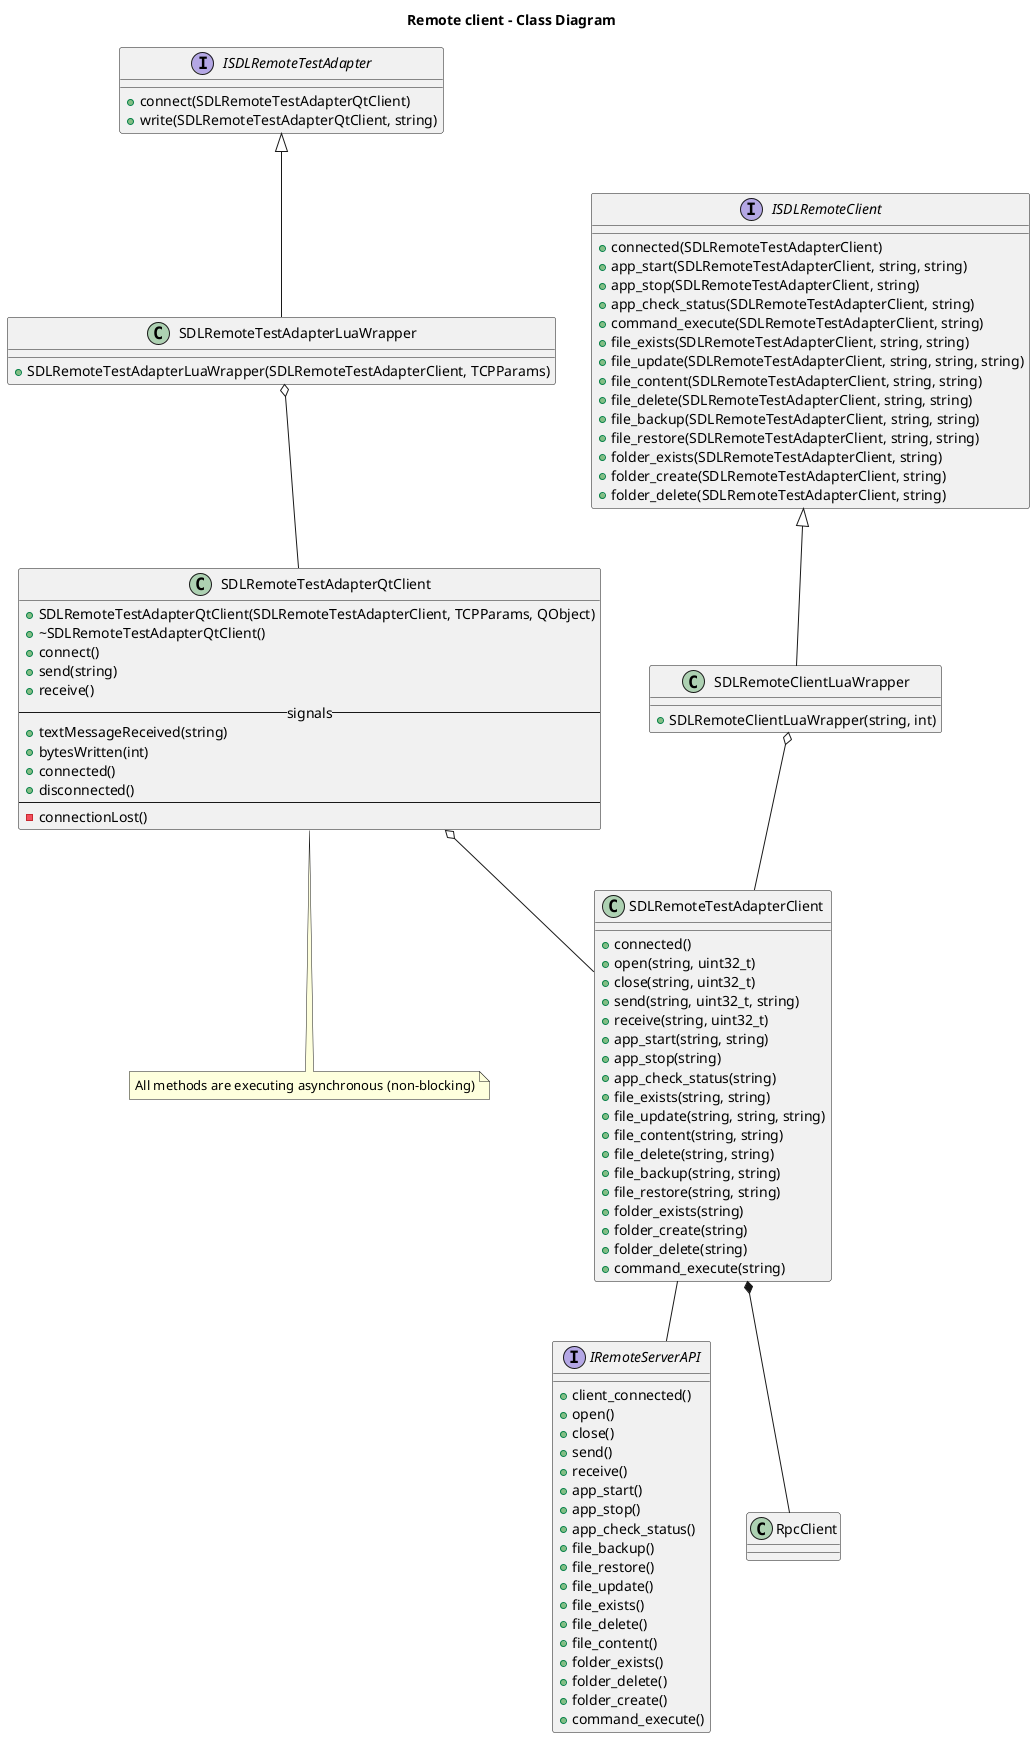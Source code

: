@startuml

title Remote client - Class Diagram

interface IRemoteServerAPI {
    +client_connected()
    +open()
    +close()
    +send()
    +receive()
    +app_start()
    +app_stop()
    +app_check_status()
    +file_backup()
    +file_restore()
    +file_update()
    +file_exists()
    +file_delete()
    +file_content()
    +folder_exists()
    +folder_delete()
    +folder_create()
    +command_execute()
}

class RpcClient

class SDLRemoteTestAdapterClient {
    +connected()
    +open(string, uint32_t)
    +close(string, uint32_t)
    +send(string, uint32_t, string)
    +receive(string, uint32_t)
    +app_start(string, string)
    +app_stop(string)
    +app_check_status(string)
    +file_exists(string, string)
    +file_update(string, string, string)
    +file_content(string, string)
    +file_delete(string, string)
    +file_backup(string, string)
    +file_restore(string, string)
    +folder_exists(string)
    +folder_create(string)
    +folder_delete(string)
    +command_execute(string)
}

class SDLRemoteTestAdapterQtClient {
    +SDLRemoteTestAdapterQtClient(SDLRemoteTestAdapterClient, TCPParams, QObject)
    +~SDLRemoteTestAdapterQtClient()
    +connect()
    +send(string)
    +receive()
    --signals--
    +textMessageReceived(string)
    +bytesWritten(int)
    +connected()
    +disconnected()
    --
    -connectionLost()
}

interface ISDLRemoteTestAdapter {
    +connect(SDLRemoteTestAdapterQtClient)
    +write(SDLRemoteTestAdapterQtClient, string)
}

class SDLRemoteTestAdapterLuaWrapper {
    +SDLRemoteTestAdapterLuaWrapper(SDLRemoteTestAdapterClient, TCPParams)
}

interface ISDLRemoteClient {
    +connected(SDLRemoteTestAdapterClient)
    +app_start(SDLRemoteTestAdapterClient, string, string)
    +app_stop(SDLRemoteTestAdapterClient, string)
    +app_check_status(SDLRemoteTestAdapterClient, string)
    +command_execute(SDLRemoteTestAdapterClient, string)
    +file_exists(SDLRemoteTestAdapterClient, string, string)
    +file_update(SDLRemoteTestAdapterClient, string, string, string)
    +file_content(SDLRemoteTestAdapterClient, string, string)
    +file_delete(SDLRemoteTestAdapterClient, string, string)
    +file_backup(SDLRemoteTestAdapterClient, string, string)
    +file_restore(SDLRemoteTestAdapterClient, string, string)
    +folder_exists(SDLRemoteTestAdapterClient, string)
    +folder_create(SDLRemoteTestAdapterClient, string)
    +folder_delete(SDLRemoteTestAdapterClient, string)
}

class SDLRemoteClientLuaWrapper {
    +SDLRemoteClientLuaWrapper(string, int)
}

SDLRemoteTestAdapterClient *-- RpcClient
SDLRemoteTestAdapterClient -- IRemoteServerAPI

SDLRemoteTestAdapterQtClient o-- SDLRemoteTestAdapterClient

ISDLRemoteTestAdapter <|-- SDLRemoteTestAdapterLuaWrapper
SDLRemoteTestAdapterLuaWrapper o-- SDLRemoteTestAdapterQtClient

ISDLRemoteClient <|-- SDLRemoteClientLuaWrapper
SDLRemoteClientLuaWrapper o-- SDLRemoteTestAdapterClient

note "All methods are executing asynchronous (non-blocking)" as N
SDLRemoteTestAdapterQtClient .. N

@enduml
